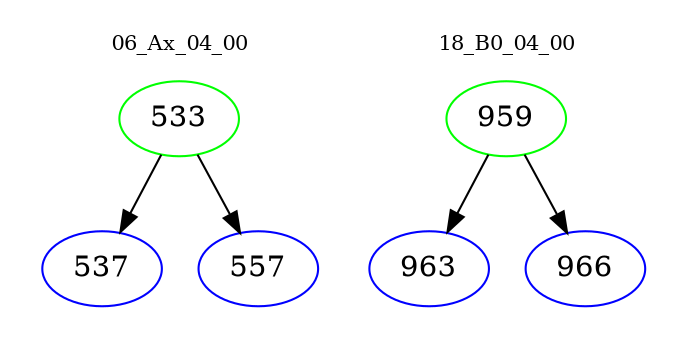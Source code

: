 digraph{
subgraph cluster_0 {
color = white
label = "06_Ax_04_00";
fontsize=10;
T0_533 [label="533", color="green"]
T0_533 -> T0_537 [color="black"]
T0_537 [label="537", color="blue"]
T0_533 -> T0_557 [color="black"]
T0_557 [label="557", color="blue"]
}
subgraph cluster_1 {
color = white
label = "18_B0_04_00";
fontsize=10;
T1_959 [label="959", color="green"]
T1_959 -> T1_963 [color="black"]
T1_963 [label="963", color="blue"]
T1_959 -> T1_966 [color="black"]
T1_966 [label="966", color="blue"]
}
}
